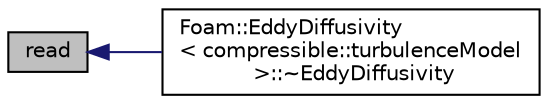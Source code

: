 digraph "read"
{
  bgcolor="transparent";
  edge [fontname="Helvetica",fontsize="10",labelfontname="Helvetica",labelfontsize="10"];
  node [fontname="Helvetica",fontsize="10",shape=record];
  rankdir="LR";
  Node8 [label="read",height=0.2,width=0.4,color="black", fillcolor="grey75", style="filled", fontcolor="black"];
  Node8 -> Node9 [dir="back",color="midnightblue",fontsize="10",style="solid",fontname="Helvetica"];
  Node9 [label="Foam::EddyDiffusivity\l\< compressible::turbulenceModel\l \>::~EddyDiffusivity",height=0.2,width=0.4,color="black",URL="$a31981.html#ab6f24cb284a62ff4012d9782f9ed3aca",tooltip="Destructor. "];
}
